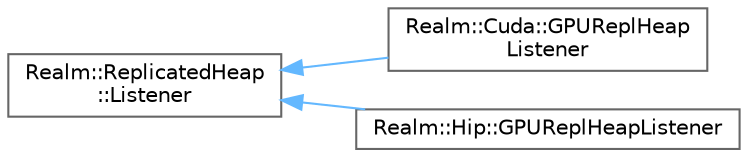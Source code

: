 digraph "Graphical Class Hierarchy"
{
 // LATEX_PDF_SIZE
  bgcolor="transparent";
  edge [fontname=Helvetica,fontsize=10,labelfontname=Helvetica,labelfontsize=10];
  node [fontname=Helvetica,fontsize=10,shape=box,height=0.2,width=0.4];
  rankdir="LR";
  Node0 [id="Node000000",label="Realm::ReplicatedHeap\l::Listener",height=0.2,width=0.4,color="grey40", fillcolor="white", style="filled",URL="$classRealm_1_1ReplicatedHeap_1_1Listener.html",tooltip=" "];
  Node0 -> Node1 [id="edge291_Node000000_Node000001",dir="back",color="steelblue1",style="solid",tooltip=" "];
  Node1 [id="Node000001",label="Realm::Cuda::GPUReplHeap\lListener",height=0.2,width=0.4,color="grey40", fillcolor="white", style="filled",URL="$classRealm_1_1Cuda_1_1GPUReplHeapListener.html",tooltip=" "];
  Node0 -> Node2 [id="edge292_Node000000_Node000002",dir="back",color="steelblue1",style="solid",tooltip=" "];
  Node2 [id="Node000002",label="Realm::Hip::GPUReplHeapListener",height=0.2,width=0.4,color="grey40", fillcolor="white", style="filled",URL="$classRealm_1_1Hip_1_1GPUReplHeapListener.html",tooltip=" "];
}
